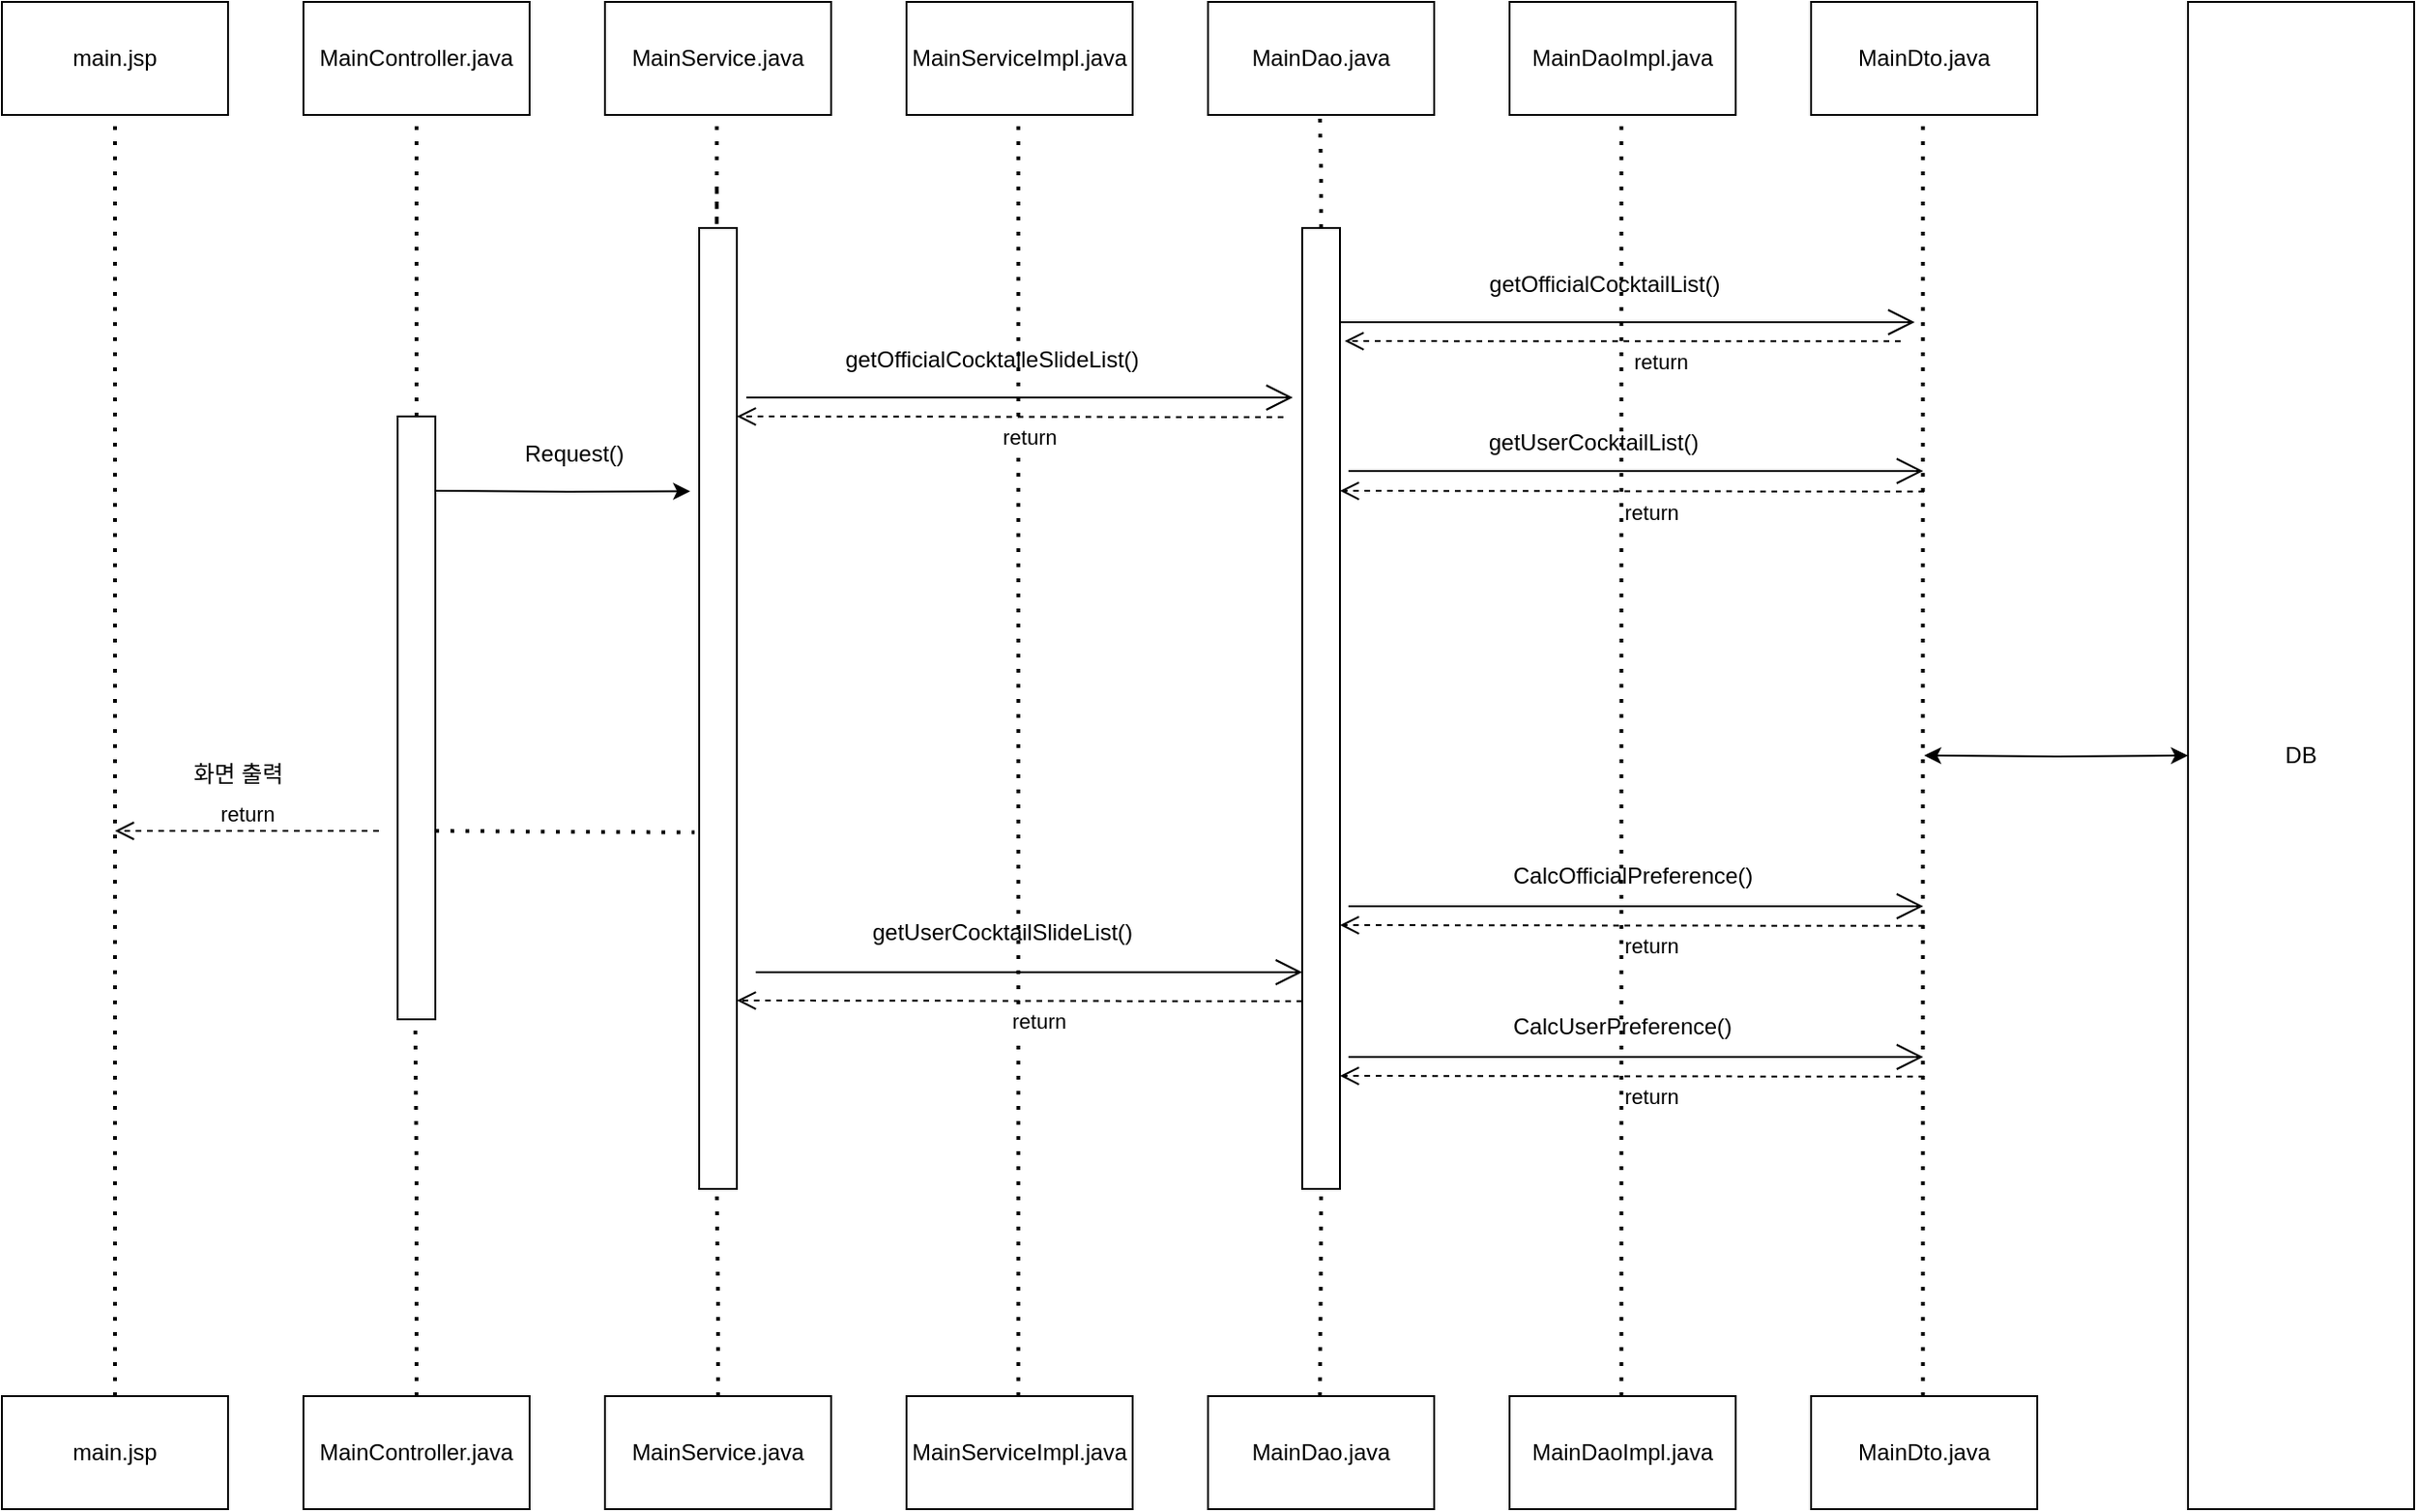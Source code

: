 <mxfile version="15.4.3" type="device"><diagram id="pvyyjjnE7xo_SoJEAHDp" name="Page-1"><mxGraphModel dx="1038" dy="547" grid="1" gridSize="10" guides="1" tooltips="1" connect="1" arrows="1" fold="1" page="1" pageScale="1" pageWidth="827" pageHeight="1169" math="0" shadow="0"><root><mxCell id="0"/><mxCell id="1" parent="0"/><mxCell id="ibPQgVW0vUn40Dm5dyqm-2" value="main.jsp" style="rounded=0;whiteSpace=wrap;html=1;" vertex="1" parent="1"><mxGeometry x="40" y="40" width="120" height="60" as="geometry"/></mxCell><mxCell id="ibPQgVW0vUn40Dm5dyqm-5" value="MainController.java" style="rounded=0;whiteSpace=wrap;html=1;" vertex="1" parent="1"><mxGeometry x="200" y="40" width="120" height="60" as="geometry"/></mxCell><mxCell id="ibPQgVW0vUn40Dm5dyqm-6" value="MainService.java" style="rounded=0;whiteSpace=wrap;html=1;" vertex="1" parent="1"><mxGeometry x="360" y="40" width="120" height="60" as="geometry"/></mxCell><mxCell id="ibPQgVW0vUn40Dm5dyqm-7" value="MainServiceImpl.java" style="rounded=0;whiteSpace=wrap;html=1;" vertex="1" parent="1"><mxGeometry x="520" y="40" width="120" height="60" as="geometry"/></mxCell><mxCell id="ibPQgVW0vUn40Dm5dyqm-8" value="MainDao.java" style="rounded=0;whiteSpace=wrap;html=1;" vertex="1" parent="1"><mxGeometry x="680" y="40" width="120" height="60" as="geometry"/></mxCell><mxCell id="ibPQgVW0vUn40Dm5dyqm-9" value="MainDaoImpl.java" style="rounded=0;whiteSpace=wrap;html=1;" vertex="1" parent="1"><mxGeometry x="840" y="40" width="120" height="60" as="geometry"/></mxCell><mxCell id="ibPQgVW0vUn40Dm5dyqm-10" value="MainDto.java" style="rounded=0;whiteSpace=wrap;html=1;" vertex="1" parent="1"><mxGeometry x="1000" y="40" width="120" height="60" as="geometry"/></mxCell><mxCell id="ibPQgVW0vUn40Dm5dyqm-11" value="DB" style="rounded=0;whiteSpace=wrap;html=1;" vertex="1" parent="1"><mxGeometry x="1200" y="40" width="120" height="800" as="geometry"/></mxCell><mxCell id="ibPQgVW0vUn40Dm5dyqm-12" value="main.jsp" style="rounded=0;whiteSpace=wrap;html=1;" vertex="1" parent="1"><mxGeometry x="40" y="780" width="120" height="60" as="geometry"/></mxCell><mxCell id="ibPQgVW0vUn40Dm5dyqm-13" value="MainController.java" style="rounded=0;whiteSpace=wrap;html=1;" vertex="1" parent="1"><mxGeometry x="200" y="780" width="120" height="60" as="geometry"/></mxCell><mxCell id="ibPQgVW0vUn40Dm5dyqm-14" value="MainService.java" style="rounded=0;whiteSpace=wrap;html=1;" vertex="1" parent="1"><mxGeometry x="360" y="780" width="120" height="60" as="geometry"/></mxCell><mxCell id="ibPQgVW0vUn40Dm5dyqm-15" value="MainServiceImpl.java" style="rounded=0;whiteSpace=wrap;html=1;" vertex="1" parent="1"><mxGeometry x="520" y="780" width="120" height="60" as="geometry"/></mxCell><mxCell id="ibPQgVW0vUn40Dm5dyqm-16" value="MainDao.java" style="rounded=0;whiteSpace=wrap;html=1;" vertex="1" parent="1"><mxGeometry x="680" y="780" width="120" height="60" as="geometry"/></mxCell><mxCell id="ibPQgVW0vUn40Dm5dyqm-17" value="MainDaoImpl.java" style="rounded=0;whiteSpace=wrap;html=1;" vertex="1" parent="1"><mxGeometry x="840" y="780" width="120" height="60" as="geometry"/></mxCell><mxCell id="ibPQgVW0vUn40Dm5dyqm-18" value="MainDto.java" style="rounded=0;whiteSpace=wrap;html=1;" vertex="1" parent="1"><mxGeometry x="1000" y="780" width="120" height="60" as="geometry"/></mxCell><mxCell id="ibPQgVW0vUn40Dm5dyqm-19" value="" style="endArrow=none;dashed=1;html=1;dashPattern=1 3;strokeWidth=2;rounded=0;edgeStyle=orthogonalEdgeStyle;entryX=0.5;entryY=1;entryDx=0;entryDy=0;exitX=0.5;exitY=0;exitDx=0;exitDy=0;" edge="1" parent="1" source="ibPQgVW0vUn40Dm5dyqm-12" target="ibPQgVW0vUn40Dm5dyqm-2"><mxGeometry width="50" height="50" relative="1" as="geometry"><mxPoint x="660" y="460" as="sourcePoint"/><mxPoint x="710" y="410" as="targetPoint"/></mxGeometry></mxCell><mxCell id="ibPQgVW0vUn40Dm5dyqm-20" value="" style="rounded=0;whiteSpace=wrap;html=1;" vertex="1" parent="1"><mxGeometry x="410" y="160" width="20" height="510" as="geometry"/></mxCell><mxCell id="ibPQgVW0vUn40Dm5dyqm-28" value="Request()&amp;nbsp;" style="text;html=1;align=center;verticalAlign=middle;resizable=0;points=[];autosize=1;strokeColor=none;fillColor=none;" vertex="1" parent="1"><mxGeometry x="310" y="270" width="70" height="20" as="geometry"/></mxCell><mxCell id="ibPQgVW0vUn40Dm5dyqm-31" value="return" style="html=1;verticalAlign=bottom;endArrow=open;dashed=1;endSize=8;rounded=0;edgeStyle=orthogonalEdgeStyle;" edge="1" parent="1"><mxGeometry relative="1" as="geometry"><mxPoint x="240" y="480" as="sourcePoint"/><mxPoint x="100" y="480" as="targetPoint"/></mxGeometry></mxCell><mxCell id="ibPQgVW0vUn40Dm5dyqm-33" value="화면 출력" style="text;html=1;align=center;verticalAlign=middle;resizable=0;points=[];autosize=1;strokeColor=none;fillColor=none;" vertex="1" parent="1"><mxGeometry x="130" y="440" width="70" height="20" as="geometry"/></mxCell><mxCell id="ibPQgVW0vUn40Dm5dyqm-34" value="" style="rounded=0;whiteSpace=wrap;html=1;" vertex="1" parent="1"><mxGeometry x="250" y="260" width="20" height="320" as="geometry"/></mxCell><mxCell id="ibPQgVW0vUn40Dm5dyqm-40" value="" style="endArrow=none;dashed=1;html=1;dashPattern=1 3;strokeWidth=2;rounded=0;edgeStyle=orthogonalEdgeStyle;entryX=0.5;entryY=1;entryDx=0;entryDy=0;exitX=0.5;exitY=0;exitDx=0;exitDy=0;" edge="1" parent="1"><mxGeometry width="50" height="50" relative="1" as="geometry"><mxPoint x="579.33" y="780" as="sourcePoint"/><mxPoint x="579.33" y="100" as="targetPoint"/></mxGeometry></mxCell><mxCell id="ibPQgVW0vUn40Dm5dyqm-41" value="" style="endArrow=none;dashed=1;html=1;dashPattern=1 3;strokeWidth=2;rounded=0;edgeStyle=orthogonalEdgeStyle;entryX=0.5;entryY=1;entryDx=0;entryDy=0;exitX=0.5;exitY=0;exitDx=0;exitDy=0;startArrow=none;" edge="1" parent="1" source="ibPQgVW0vUn40Dm5dyqm-59"><mxGeometry width="50" height="50" relative="1" as="geometry"><mxPoint x="739.33" y="780" as="sourcePoint"/><mxPoint x="739.33" y="100" as="targetPoint"/></mxGeometry></mxCell><mxCell id="ibPQgVW0vUn40Dm5dyqm-42" value="" style="endArrow=none;dashed=1;html=1;dashPattern=1 3;strokeWidth=2;rounded=0;edgeStyle=orthogonalEdgeStyle;entryX=0.5;entryY=1;entryDx=0;entryDy=0;exitX=0.5;exitY=0;exitDx=0;exitDy=0;" edge="1" parent="1"><mxGeometry width="50" height="50" relative="1" as="geometry"><mxPoint x="899.33" y="780" as="sourcePoint"/><mxPoint x="899.33" y="100" as="targetPoint"/></mxGeometry></mxCell><mxCell id="ibPQgVW0vUn40Dm5dyqm-43" value="" style="endArrow=none;dashed=1;html=1;dashPattern=1 3;strokeWidth=2;rounded=0;edgeStyle=orthogonalEdgeStyle;entryX=0.5;entryY=1;entryDx=0;entryDy=0;exitX=0.5;exitY=0;exitDx=0;exitDy=0;" edge="1" parent="1"><mxGeometry width="50" height="50" relative="1" as="geometry"><mxPoint x="1059.33" y="780" as="sourcePoint"/><mxPoint x="1059.33" y="100" as="targetPoint"/><Array as="points"><mxPoint x="1059.33" y="430"/><mxPoint x="1059.33" y="430"/></Array></mxGeometry></mxCell><mxCell id="ibPQgVW0vUn40Dm5dyqm-44" value="" style="endArrow=none;dashed=1;html=1;dashPattern=1 3;strokeWidth=2;rounded=0;edgeStyle=orthogonalEdgeStyle;entryX=0.5;entryY=1;entryDx=0;entryDy=0;" edge="1" parent="1" target="ibPQgVW0vUn40Dm5dyqm-5"><mxGeometry width="50" height="50" relative="1" as="geometry"><mxPoint x="260" y="260" as="sourcePoint"/><mxPoint x="600" y="440" as="targetPoint"/><Array as="points"><mxPoint x="260" y="180"/></Array></mxGeometry></mxCell><mxCell id="ibPQgVW0vUn40Dm5dyqm-45" value="" style="endArrow=none;dashed=1;html=1;dashPattern=1 3;strokeWidth=2;rounded=0;edgeStyle=orthogonalEdgeStyle;entryX=0.5;entryY=1;entryDx=0;entryDy=0;exitX=0.5;exitY=0;exitDx=0;exitDy=0;" edge="1" parent="1" source="ibPQgVW0vUn40Dm5dyqm-13"><mxGeometry width="50" height="50" relative="1" as="geometry"><mxPoint x="259.33" y="740" as="sourcePoint"/><mxPoint x="259.33" y="580" as="targetPoint"/><Array as="points"><mxPoint x="260" y="660"/></Array></mxGeometry></mxCell><mxCell id="ibPQgVW0vUn40Dm5dyqm-46" value="" style="endArrow=none;dashed=1;html=1;dashPattern=1 3;strokeWidth=2;rounded=0;edgeStyle=orthogonalEdgeStyle;" edge="1" parent="1"><mxGeometry width="50" height="50" relative="1" as="geometry"><mxPoint x="419.33" y="139.93" as="sourcePoint"/><mxPoint x="419.33" y="99.93" as="targetPoint"/><Array as="points"><mxPoint x="419.66" y="159.93"/></Array></mxGeometry></mxCell><mxCell id="ibPQgVW0vUn40Dm5dyqm-47" value="" style="endArrow=none;dashed=1;html=1;dashPattern=1 3;strokeWidth=2;rounded=0;edgeStyle=orthogonalEdgeStyle;exitX=0.5;exitY=0;exitDx=0;exitDy=0;" edge="1" parent="1" source="ibPQgVW0vUn40Dm5dyqm-14"><mxGeometry width="50" height="50" relative="1" as="geometry"><mxPoint x="419.33" y="710" as="sourcePoint"/><mxPoint x="419.33" y="670" as="targetPoint"/><Array as="points"><mxPoint x="420" y="730"/></Array></mxGeometry></mxCell><mxCell id="ibPQgVW0vUn40Dm5dyqm-48" value="getOfficialCocktaileSlideList()" style="text;html=1;align=center;verticalAlign=middle;resizable=0;points=[];autosize=1;strokeColor=none;fillColor=none;" vertex="1" parent="1"><mxGeometry x="480" y="220" width="170" height="20" as="geometry"/></mxCell><mxCell id="ibPQgVW0vUn40Dm5dyqm-51" value="" style="endArrow=open;endFill=1;endSize=12;html=1;rounded=0;edgeStyle=orthogonalEdgeStyle;" edge="1" parent="1"><mxGeometry width="160" relative="1" as="geometry"><mxPoint x="435" y="250" as="sourcePoint"/><mxPoint x="725" y="250" as="targetPoint"/></mxGeometry></mxCell><mxCell id="ibPQgVW0vUn40Dm5dyqm-53" value="getOfficialCocktailList()" style="text;html=1;align=center;verticalAlign=middle;resizable=0;points=[];autosize=1;strokeColor=none;fillColor=none;" vertex="1" parent="1"><mxGeometry x="820" y="180" width="140" height="20" as="geometry"/></mxCell><mxCell id="ibPQgVW0vUn40Dm5dyqm-55" value="" style="endArrow=open;endFill=1;endSize=12;html=1;rounded=0;edgeStyle=orthogonalEdgeStyle;" edge="1" parent="1"><mxGeometry width="160" relative="1" as="geometry"><mxPoint x="745" y="210" as="sourcePoint"/><mxPoint x="1055" y="210" as="targetPoint"/></mxGeometry></mxCell><mxCell id="ibPQgVW0vUn40Dm5dyqm-56" value="return" style="html=1;verticalAlign=bottom;endArrow=open;dashed=1;endSize=8;rounded=0;edgeStyle=orthogonalEdgeStyle;" edge="1" parent="1"><mxGeometry x="-0.136" y="20" relative="1" as="geometry"><mxPoint x="1047.5" y="220.11" as="sourcePoint"/><mxPoint x="752.5" y="220" as="targetPoint"/><Array as="points"><mxPoint x="832.5" y="220"/><mxPoint x="832.5" y="220"/></Array><mxPoint as="offset"/></mxGeometry></mxCell><mxCell id="ibPQgVW0vUn40Dm5dyqm-58" value="" style="endArrow=classic;startArrow=classic;html=1;rounded=0;edgeStyle=orthogonalEdgeStyle;entryX=0;entryY=0.5;entryDx=0;entryDy=0;" edge="1" parent="1" target="ibPQgVW0vUn40Dm5dyqm-11"><mxGeometry width="50" height="50" relative="1" as="geometry"><mxPoint x="1060" y="440" as="sourcePoint"/><mxPoint x="1130" y="395" as="targetPoint"/></mxGeometry></mxCell><mxCell id="ibPQgVW0vUn40Dm5dyqm-59" value="" style="rounded=0;whiteSpace=wrap;html=1;" vertex="1" parent="1"><mxGeometry x="730" y="160" width="20" height="510" as="geometry"/></mxCell><mxCell id="ibPQgVW0vUn40Dm5dyqm-62" value="" style="endArrow=none;dashed=1;html=1;dashPattern=1 3;strokeWidth=2;rounded=0;edgeStyle=orthogonalEdgeStyle;entryX=0.5;entryY=1;entryDx=0;entryDy=0;exitX=0.5;exitY=0;exitDx=0;exitDy=0;" edge="1" parent="1" target="ibPQgVW0vUn40Dm5dyqm-59"><mxGeometry width="50" height="50" relative="1" as="geometry"><mxPoint x="739.33" y="780" as="sourcePoint"/><mxPoint x="739.33" y="100" as="targetPoint"/></mxGeometry></mxCell><mxCell id="ibPQgVW0vUn40Dm5dyqm-63" value="getUserCocktailList()" style="text;whiteSpace=wrap;html=1;" vertex="1" parent="1"><mxGeometry x="827" y="260" width="160" height="30" as="geometry"/></mxCell><mxCell id="ibPQgVW0vUn40Dm5dyqm-64" value="" style="endArrow=open;endFill=1;endSize=12;html=1;rounded=0;edgeStyle=orthogonalEdgeStyle;" edge="1" parent="1"><mxGeometry width="160" relative="1" as="geometry"><mxPoint x="754.5" y="289" as="sourcePoint"/><mxPoint x="1059.5" y="289" as="targetPoint"/></mxGeometry></mxCell><mxCell id="ibPQgVW0vUn40Dm5dyqm-65" value="return" style="html=1;verticalAlign=bottom;endArrow=open;dashed=1;endSize=8;rounded=0;edgeStyle=orthogonalEdgeStyle;exitX=-0.473;exitY=0.04;exitDx=0;exitDy=0;exitPerimeter=0;" edge="1" parent="1"><mxGeometry x="-0.069" y="20" relative="1" as="geometry"><mxPoint x="1060" y="299.9" as="sourcePoint"/><mxPoint x="750" y="299.5" as="targetPoint"/><Array as="points"><mxPoint x="1020" y="299.5"/><mxPoint x="1020" y="299.5"/></Array><mxPoint as="offset"/></mxGeometry></mxCell><mxCell id="ibPQgVW0vUn40Dm5dyqm-66" value="CalcOfficialPreference()" style="text;whiteSpace=wrap;html=1;" vertex="1" parent="1"><mxGeometry x="840" y="490" width="180" height="30" as="geometry"/></mxCell><mxCell id="ibPQgVW0vUn40Dm5dyqm-67" value="" style="endArrow=open;endFill=1;endSize=12;html=1;rounded=0;edgeStyle=orthogonalEdgeStyle;" edge="1" parent="1"><mxGeometry width="160" relative="1" as="geometry"><mxPoint x="754.5" y="520" as="sourcePoint"/><mxPoint x="1059.5" y="520" as="targetPoint"/></mxGeometry></mxCell><mxCell id="ibPQgVW0vUn40Dm5dyqm-68" value="return" style="html=1;verticalAlign=bottom;endArrow=open;dashed=1;endSize=8;rounded=0;edgeStyle=orthogonalEdgeStyle;exitX=-0.473;exitY=0.04;exitDx=0;exitDy=0;exitPerimeter=0;" edge="1" parent="1"><mxGeometry x="-0.069" y="20" relative="1" as="geometry"><mxPoint x="1060" y="530.4" as="sourcePoint"/><mxPoint x="750" y="530" as="targetPoint"/><Array as="points"><mxPoint x="1020" y="530"/><mxPoint x="1020" y="530"/></Array><mxPoint as="offset"/></mxGeometry></mxCell><mxCell id="ibPQgVW0vUn40Dm5dyqm-69" value="CalcUserPreference()" style="text;whiteSpace=wrap;html=1;" vertex="1" parent="1"><mxGeometry x="840" y="570" width="170" height="30" as="geometry"/></mxCell><mxCell id="ibPQgVW0vUn40Dm5dyqm-70" value="" style="endArrow=open;endFill=1;endSize=12;html=1;rounded=0;edgeStyle=orthogonalEdgeStyle;" edge="1" parent="1"><mxGeometry width="160" relative="1" as="geometry"><mxPoint x="754.5" y="600" as="sourcePoint"/><mxPoint x="1059.5" y="600" as="targetPoint"/></mxGeometry></mxCell><mxCell id="ibPQgVW0vUn40Dm5dyqm-71" value="return" style="html=1;verticalAlign=bottom;endArrow=open;dashed=1;endSize=8;rounded=0;edgeStyle=orthogonalEdgeStyle;exitX=-0.473;exitY=0.04;exitDx=0;exitDy=0;exitPerimeter=0;" edge="1" parent="1"><mxGeometry x="-0.069" y="20" relative="1" as="geometry"><mxPoint x="1060" y="610.4" as="sourcePoint"/><mxPoint x="750" y="610" as="targetPoint"/><Array as="points"><mxPoint x="1020" y="610"/><mxPoint x="1020" y="610"/></Array><mxPoint as="offset"/></mxGeometry></mxCell><mxCell id="ibPQgVW0vUn40Dm5dyqm-72" value="getUserCocktailSlideList()" style="text;whiteSpace=wrap;html=1;" vertex="1" parent="1"><mxGeometry x="500" y="520" width="190" height="30" as="geometry"/></mxCell><mxCell id="ibPQgVW0vUn40Dm5dyqm-73" value="" style="endArrow=open;endFill=1;endSize=12;html=1;rounded=0;edgeStyle=orthogonalEdgeStyle;" edge="1" parent="1"><mxGeometry width="160" relative="1" as="geometry"><mxPoint x="440" y="555" as="sourcePoint"/><mxPoint x="730" y="555" as="targetPoint"/></mxGeometry></mxCell><mxCell id="ibPQgVW0vUn40Dm5dyqm-75" value="return" style="html=1;verticalAlign=bottom;endArrow=open;dashed=1;endSize=8;rounded=0;edgeStyle=orthogonalEdgeStyle;exitX=-0.473;exitY=0.04;exitDx=0;exitDy=0;exitPerimeter=0;" edge="1" parent="1"><mxGeometry x="-0.069" y="20" relative="1" as="geometry"><mxPoint x="730" y="570.4" as="sourcePoint"/><mxPoint x="430" y="570" as="targetPoint"/><Array as="points"><mxPoint x="690" y="570"/><mxPoint x="690" y="570"/></Array><mxPoint as="offset"/></mxGeometry></mxCell><mxCell id="ibPQgVW0vUn40Dm5dyqm-76" value="return" style="html=1;verticalAlign=bottom;endArrow=open;dashed=1;endSize=8;rounded=0;edgeStyle=orthogonalEdgeStyle;exitX=-0.473;exitY=0.04;exitDx=0;exitDy=0;exitPerimeter=0;" edge="1" parent="1"><mxGeometry x="-0.069" y="20" relative="1" as="geometry"><mxPoint x="720" y="260.4" as="sourcePoint"/><mxPoint x="430" y="260" as="targetPoint"/><Array as="points"><mxPoint x="680" y="260"/><mxPoint x="680" y="260"/></Array><mxPoint as="offset"/></mxGeometry></mxCell><mxCell id="ibPQgVW0vUn40Dm5dyqm-79" value="" style="endArrow=classic;html=1;rounded=0;edgeStyle=orthogonalEdgeStyle;entryX=-0.24;entryY=0.274;entryDx=0;entryDy=0;entryPerimeter=0;" edge="1" parent="1" target="ibPQgVW0vUn40Dm5dyqm-20"><mxGeometry width="50" height="50" relative="1" as="geometry"><mxPoint x="270" y="299.5" as="sourcePoint"/><mxPoint x="380" y="299.5" as="targetPoint"/></mxGeometry></mxCell><mxCell id="ibPQgVW0vUn40Dm5dyqm-81" value="" style="endArrow=none;dashed=1;html=1;dashPattern=1 3;strokeWidth=2;rounded=0;edgeStyle=orthogonalEdgeStyle;entryX=-0.12;entryY=0.629;entryDx=0;entryDy=0;entryPerimeter=0;" edge="1" parent="1" target="ibPQgVW0vUn40Dm5dyqm-20"><mxGeometry width="50" height="50" relative="1" as="geometry"><mxPoint x="270" y="480" as="sourcePoint"/><mxPoint x="320" y="430" as="targetPoint"/></mxGeometry></mxCell></root></mxGraphModel></diagram></mxfile>